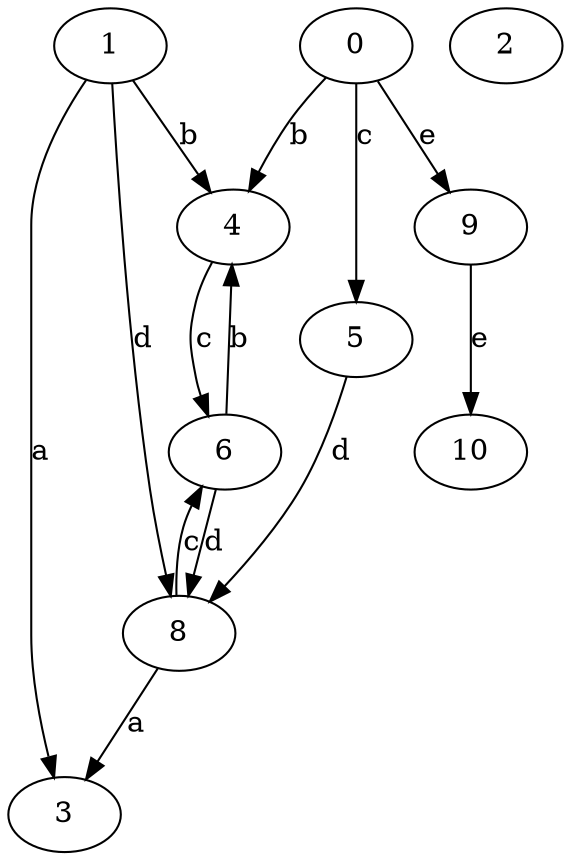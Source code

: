 strict digraph  {
1;
2;
3;
4;
5;
6;
0;
8;
9;
10;
1 -> 3  [label=a];
1 -> 4  [label=b];
1 -> 8  [label=d];
4 -> 6  [label=c];
5 -> 8  [label=d];
6 -> 4  [label=b];
6 -> 8  [label=d];
0 -> 4  [label=b];
0 -> 5  [label=c];
0 -> 9  [label=e];
8 -> 3  [label=a];
8 -> 6  [label=c];
9 -> 10  [label=e];
}
